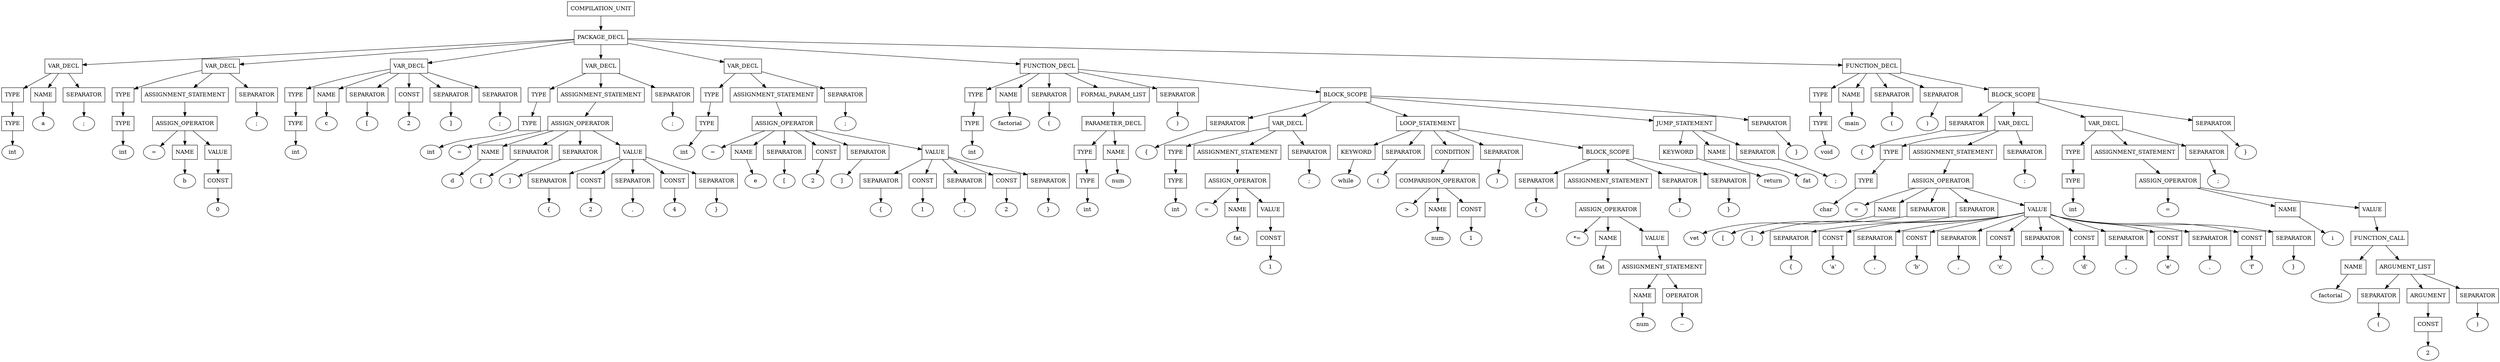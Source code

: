 digraph G {
	splines="TRUE";
	n_0 [label="COMPILATION_UNIT", shape="rectangle"]
	n_0 -> n_1
	n_1 [label="PACKAGE_DECL", shape="rectangle"]
	n_1 -> n_2
	n_2 [label="VAR_DECL", shape="rectangle"]
	n_2 -> n_9
	n_9 [label="TYPE", shape="rectangle"]
	n_9 -> n_38
	n_38 [label="TYPE", shape="rectangle"]
	n_38 -> n_74
	n_74 [label="int", shape="ellipse"]
	n_2 -> n_10
	n_10 [label="NAME", shape="rectangle"]
	n_10 -> n_39
	n_39 [label="a", shape="ellipse"]
	n_2 -> n_11
	n_11 [label="SEPARATOR", shape="rectangle"]
	n_11 -> n_40
	n_40 [label=";", shape="ellipse"]
	n_1 -> n_3
	n_3 [label="VAR_DECL", shape="rectangle"]
	n_3 -> n_12
	n_12 [label="TYPE", shape="rectangle"]
	n_12 -> n_41
	n_41 [label="TYPE", shape="rectangle"]
	n_41 -> n_75
	n_75 [label="int", shape="ellipse"]
	n_3 -> n_13
	n_13 [label="ASSIGNMENT_STATEMENT", shape="rectangle"]
	n_13 -> n_42
	n_42 [label="ASSIGN_OPERATOR", shape="rectangle"]
	n_42 -> n_76
	n_76 [label="=", shape="ellipse"]
	n_42 -> n_77
	n_77 [label="NAME", shape="rectangle"]
	n_77 -> n_118
	n_118 [label="b", shape="ellipse"]
	n_42 -> n_78
	n_78 [label="VALUE", shape="rectangle"]
	n_78 -> n_119
	n_119 [label="CONST", shape="rectangle"]
	n_119 -> n_159
	n_159 [label="0", shape="ellipse"]
	n_3 -> n_14
	n_14 [label="SEPARATOR", shape="rectangle"]
	n_14 -> n_43
	n_43 [label=";", shape="ellipse"]
	n_1 -> n_4
	n_4 [label="VAR_DECL", shape="rectangle"]
	n_4 -> n_15
	n_15 [label="TYPE", shape="rectangle"]
	n_15 -> n_44
	n_44 [label="TYPE", shape="rectangle"]
	n_44 -> n_79
	n_79 [label="int", shape="ellipse"]
	n_4 -> n_16
	n_16 [label="NAME", shape="rectangle"]
	n_16 -> n_45
	n_45 [label="c", shape="ellipse"]
	n_4 -> n_17
	n_17 [label="SEPARATOR", shape="rectangle"]
	n_17 -> n_46
	n_46 [label="[", shape="ellipse"]
	n_4 -> n_18
	n_18 [label="CONST", shape="rectangle"]
	n_18 -> n_47
	n_47 [label="2", shape="ellipse"]
	n_4 -> n_19
	n_19 [label="SEPARATOR", shape="rectangle"]
	n_19 -> n_48
	n_48 [label="]", shape="ellipse"]
	n_4 -> n_20
	n_20 [label="SEPARATOR", shape="rectangle"]
	n_20 -> n_49
	n_49 [label=";", shape="ellipse"]
	n_1 -> n_5
	n_5 [label="VAR_DECL", shape="rectangle"]
	n_5 -> n_21
	n_21 [label="TYPE", shape="rectangle"]
	n_21 -> n_50
	n_50 [label="TYPE", shape="rectangle"]
	n_50 -> n_80
	n_80 [label="int", shape="ellipse"]
	n_5 -> n_22
	n_22 [label="ASSIGNMENT_STATEMENT", shape="rectangle"]
	n_22 -> n_51
	n_51 [label="ASSIGN_OPERATOR", shape="rectangle"]
	n_51 -> n_81
	n_81 [label="=", shape="ellipse"]
	n_51 -> n_82
	n_82 [label="NAME", shape="rectangle"]
	n_82 -> n_120
	n_120 [label="d", shape="ellipse"]
	n_51 -> n_83
	n_83 [label="SEPARATOR", shape="rectangle"]
	n_83 -> n_121
	n_121 [label="[", shape="ellipse"]
	n_51 -> n_84
	n_84 [label="SEPARATOR", shape="rectangle"]
	n_84 -> n_122
	n_122 [label="]", shape="ellipse"]
	n_51 -> n_85
	n_85 [label="VALUE", shape="rectangle"]
	n_85 -> n_123
	n_123 [label="SEPARATOR", shape="rectangle"]
	n_123 -> n_160
	n_160 [label="{", shape="ellipse"]
	n_85 -> n_124
	n_124 [label="CONST", shape="rectangle"]
	n_124 -> n_161
	n_161 [label="2", shape="ellipse"]
	n_85 -> n_125
	n_125 [label="SEPARATOR", shape="rectangle"]
	n_125 -> n_162
	n_162 [label=",", shape="ellipse"]
	n_85 -> n_126
	n_126 [label="CONST", shape="rectangle"]
	n_126 -> n_163
	n_163 [label="4", shape="ellipse"]
	n_85 -> n_127
	n_127 [label="SEPARATOR", shape="rectangle"]
	n_127 -> n_164
	n_164 [label="}", shape="ellipse"]
	n_5 -> n_23
	n_23 [label="SEPARATOR", shape="rectangle"]
	n_23 -> n_52
	n_52 [label=";", shape="ellipse"]
	n_1 -> n_6
	n_6 [label="VAR_DECL", shape="rectangle"]
	n_6 -> n_24
	n_24 [label="TYPE", shape="rectangle"]
	n_24 -> n_53
	n_53 [label="TYPE", shape="rectangle"]
	n_53 -> n_86
	n_86 [label="int", shape="ellipse"]
	n_6 -> n_25
	n_25 [label="ASSIGNMENT_STATEMENT", shape="rectangle"]
	n_25 -> n_54
	n_54 [label="ASSIGN_OPERATOR", shape="rectangle"]
	n_54 -> n_87
	n_87 [label="=", shape="ellipse"]
	n_54 -> n_88
	n_88 [label="NAME", shape="rectangle"]
	n_88 -> n_128
	n_128 [label="e", shape="ellipse"]
	n_54 -> n_89
	n_89 [label="SEPARATOR", shape="rectangle"]
	n_89 -> n_129
	n_129 [label="[", shape="ellipse"]
	n_54 -> n_90
	n_90 [label="CONST", shape="rectangle"]
	n_90 -> n_130
	n_130 [label="2", shape="ellipse"]
	n_54 -> n_91
	n_91 [label="SEPARATOR", shape="rectangle"]
	n_91 -> n_131
	n_131 [label="]", shape="ellipse"]
	n_54 -> n_92
	n_92 [label="VALUE", shape="rectangle"]
	n_92 -> n_132
	n_132 [label="SEPARATOR", shape="rectangle"]
	n_132 -> n_165
	n_165 [label="{", shape="ellipse"]
	n_92 -> n_133
	n_133 [label="CONST", shape="rectangle"]
	n_133 -> n_166
	n_166 [label="1", shape="ellipse"]
	n_92 -> n_134
	n_134 [label="SEPARATOR", shape="rectangle"]
	n_134 -> n_167
	n_167 [label=",", shape="ellipse"]
	n_92 -> n_135
	n_135 [label="CONST", shape="rectangle"]
	n_135 -> n_168
	n_168 [label="2", shape="ellipse"]
	n_92 -> n_136
	n_136 [label="SEPARATOR", shape="rectangle"]
	n_136 -> n_169
	n_169 [label="}", shape="ellipse"]
	n_6 -> n_26
	n_26 [label="SEPARATOR", shape="rectangle"]
	n_26 -> n_55
	n_55 [label=";", shape="ellipse"]
	n_1 -> n_7
	n_7 [label="FUNCTION_DECL", shape="rectangle"]
	n_7 -> n_27
	n_27 [label="TYPE", shape="rectangle"]
	n_27 -> n_56
	n_56 [label="TYPE", shape="rectangle"]
	n_56 -> n_93
	n_93 [label="int", shape="ellipse"]
	n_7 -> n_28
	n_28 [label="NAME", shape="rectangle"]
	n_28 -> n_57
	n_57 [label="factorial", shape="ellipse"]
	n_7 -> n_29
	n_29 [label="SEPARATOR", shape="rectangle"]
	n_29 -> n_58
	n_58 [label="(", shape="ellipse"]
	n_7 -> n_30
	n_30 [label="FORMAL_PARAM_LIST", shape="rectangle"]
	n_30 -> n_59
	n_59 [label="PARAMETER_DECL", shape="rectangle"]
	n_59 -> n_94
	n_94 [label="TYPE", shape="rectangle"]
	n_94 -> n_137
	n_137 [label="TYPE", shape="rectangle"]
	n_137 -> n_170
	n_170 [label="int", shape="ellipse"]
	n_59 -> n_95
	n_95 [label="NAME", shape="rectangle"]
	n_95 -> n_138
	n_138 [label="num", shape="ellipse"]
	n_7 -> n_31
	n_31 [label="SEPARATOR", shape="rectangle"]
	n_31 -> n_60
	n_60 [label=")", shape="ellipse"]
	n_7 -> n_32
	n_32 [label="BLOCK_SCOPE", shape="rectangle"]
	n_32 -> n_61
	n_61 [label="SEPARATOR", shape="rectangle"]
	n_61 -> n_96
	n_96 [label="{", shape="ellipse"]
	n_32 -> n_62
	n_62 [label="VAR_DECL", shape="rectangle"]
	n_62 -> n_97
	n_97 [label="TYPE", shape="rectangle"]
	n_97 -> n_139
	n_139 [label="TYPE", shape="rectangle"]
	n_139 -> n_171
	n_171 [label="int", shape="ellipse"]
	n_62 -> n_98
	n_98 [label="ASSIGNMENT_STATEMENT", shape="rectangle"]
	n_98 -> n_140
	n_140 [label="ASSIGN_OPERATOR", shape="rectangle"]
	n_140 -> n_172
	n_172 [label="=", shape="ellipse"]
	n_140 -> n_173
	n_173 [label="NAME", shape="rectangle"]
	n_173 -> n_192
	n_192 [label="fat", shape="ellipse"]
	n_140 -> n_174
	n_174 [label="VALUE", shape="rectangle"]
	n_174 -> n_193
	n_193 [label="CONST", shape="rectangle"]
	n_193 -> n_217
	n_217 [label="1", shape="ellipse"]
	n_62 -> n_99
	n_99 [label="SEPARATOR", shape="rectangle"]
	n_99 -> n_141
	n_141 [label=";", shape="ellipse"]
	n_32 -> n_63
	n_63 [label="LOOP_STATEMENT", shape="rectangle"]
	n_63 -> n_100
	n_100 [label="KEYWORD", shape="rectangle"]
	n_100 -> n_142
	n_142 [label="while", shape="ellipse"]
	n_63 -> n_101
	n_101 [label="SEPARATOR", shape="rectangle"]
	n_101 -> n_143
	n_143 [label="(", shape="ellipse"]
	n_63 -> n_102
	n_102 [label="CONDITION", shape="rectangle"]
	n_102 -> n_144
	n_144 [label="COMPARISON_OPERATOR", shape="rectangle"]
	n_144 -> n_175
	n_175 [label=">", shape="ellipse"]
	n_144 -> n_176
	n_176 [label="NAME", shape="rectangle"]
	n_176 -> n_194
	n_194 [label="num", shape="ellipse"]
	n_144 -> n_177
	n_177 [label="CONST", shape="rectangle"]
	n_177 -> n_195
	n_195 [label="1", shape="ellipse"]
	n_63 -> n_103
	n_103 [label="SEPARATOR", shape="rectangle"]
	n_103 -> n_145
	n_145 [label=")", shape="ellipse"]
	n_63 -> n_104
	n_104 [label="BLOCK_SCOPE", shape="rectangle"]
	n_104 -> n_146
	n_146 [label="SEPARATOR", shape="rectangle"]
	n_146 -> n_178
	n_178 [label="{", shape="ellipse"]
	n_104 -> n_147
	n_147 [label="ASSIGNMENT_STATEMENT", shape="rectangle"]
	n_147 -> n_179
	n_179 [label="ASSIGN_OPERATOR", shape="rectangle"]
	n_179 -> n_196
	n_196 [label="*=", shape="ellipse"]
	n_179 -> n_197
	n_197 [label="NAME", shape="rectangle"]
	n_197 -> n_218
	n_218 [label="fat", shape="ellipse"]
	n_179 -> n_198
	n_198 [label="VALUE", shape="rectangle"]
	n_198 -> n_219
	n_219 [label="ASSIGNMENT_STATEMENT", shape="rectangle"]
	n_219 -> n_235
	n_235 [label="NAME", shape="rectangle"]
	n_235 -> n_241
	n_241 [label="num", shape="ellipse"]
	n_219 -> n_236
	n_236 [label="OPERATOR", shape="rectangle"]
	n_236 -> n_242
	n_242 [label="--", shape="ellipse"]
	n_104 -> n_148
	n_148 [label="SEPARATOR", shape="rectangle"]
	n_148 -> n_180
	n_180 [label=";", shape="ellipse"]
	n_104 -> n_149
	n_149 [label="SEPARATOR", shape="rectangle"]
	n_149 -> n_181
	n_181 [label="}", shape="ellipse"]
	n_32 -> n_64
	n_64 [label="JUMP_STATEMENT", shape="rectangle"]
	n_64 -> n_105
	n_105 [label="KEYWORD", shape="rectangle"]
	n_105 -> n_150
	n_150 [label="return", shape="ellipse"]
	n_64 -> n_106
	n_106 [label="NAME", shape="rectangle"]
	n_106 -> n_151
	n_151 [label="fat", shape="ellipse"]
	n_64 -> n_107
	n_107 [label="SEPARATOR", shape="rectangle"]
	n_107 -> n_152
	n_152 [label=";", shape="ellipse"]
	n_32 -> n_65
	n_65 [label="SEPARATOR", shape="rectangle"]
	n_65 -> n_108
	n_108 [label="}", shape="ellipse"]
	n_1 -> n_8
	n_8 [label="FUNCTION_DECL", shape="rectangle"]
	n_8 -> n_33
	n_33 [label="TYPE", shape="rectangle"]
	n_33 -> n_66
	n_66 [label="TYPE", shape="rectangle"]
	n_66 -> n_109
	n_109 [label="void", shape="ellipse"]
	n_8 -> n_34
	n_34 [label="NAME", shape="rectangle"]
	n_34 -> n_67
	n_67 [label="main", shape="ellipse"]
	n_8 -> n_35
	n_35 [label="SEPARATOR", shape="rectangle"]
	n_35 -> n_68
	n_68 [label="(", shape="ellipse"]
	n_8 -> n_36
	n_36 [label="SEPARATOR", shape="rectangle"]
	n_36 -> n_69
	n_69 [label=")", shape="ellipse"]
	n_8 -> n_37
	n_37 [label="BLOCK_SCOPE", shape="rectangle"]
	n_37 -> n_70
	n_70 [label="SEPARATOR", shape="rectangle"]
	n_70 -> n_110
	n_110 [label="{", shape="ellipse"]
	n_37 -> n_71
	n_71 [label="VAR_DECL", shape="rectangle"]
	n_71 -> n_111
	n_111 [label="TYPE", shape="rectangle"]
	n_111 -> n_153
	n_153 [label="TYPE", shape="rectangle"]
	n_153 -> n_182
	n_182 [label="char", shape="ellipse"]
	n_71 -> n_112
	n_112 [label="ASSIGNMENT_STATEMENT", shape="rectangle"]
	n_112 -> n_154
	n_154 [label="ASSIGN_OPERATOR", shape="rectangle"]
	n_154 -> n_183
	n_183 [label="=", shape="ellipse"]
	n_154 -> n_184
	n_184 [label="NAME", shape="rectangle"]
	n_184 -> n_199
	n_199 [label="vet", shape="ellipse"]
	n_154 -> n_185
	n_185 [label="SEPARATOR", shape="rectangle"]
	n_185 -> n_200
	n_200 [label="[", shape="ellipse"]
	n_154 -> n_186
	n_186 [label="SEPARATOR", shape="rectangle"]
	n_186 -> n_201
	n_201 [label="]", shape="ellipse"]
	n_154 -> n_187
	n_187 [label="VALUE", shape="rectangle"]
	n_187 -> n_202
	n_202 [label="SEPARATOR", shape="rectangle"]
	n_202 -> n_220
	n_220 [label="{", shape="ellipse"]
	n_187 -> n_203
	n_203 [label="CONST", shape="rectangle"]
	n_203 -> n_221
	n_221 [label="'a'", shape="ellipse"]
	n_187 -> n_204
	n_204 [label="SEPARATOR", shape="rectangle"]
	n_204 -> n_222
	n_222 [label=",", shape="ellipse"]
	n_187 -> n_205
	n_205 [label="CONST", shape="rectangle"]
	n_205 -> n_223
	n_223 [label="'b'", shape="ellipse"]
	n_187 -> n_206
	n_206 [label="SEPARATOR", shape="rectangle"]
	n_206 -> n_224
	n_224 [label=",", shape="ellipse"]
	n_187 -> n_207
	n_207 [label="CONST", shape="rectangle"]
	n_207 -> n_225
	n_225 [label="'c'", shape="ellipse"]
	n_187 -> n_208
	n_208 [label="SEPARATOR", shape="rectangle"]
	n_208 -> n_226
	n_226 [label=",", shape="ellipse"]
	n_187 -> n_209
	n_209 [label="CONST", shape="rectangle"]
	n_209 -> n_227
	n_227 [label="'d'", shape="ellipse"]
	n_187 -> n_210
	n_210 [label="SEPARATOR", shape="rectangle"]
	n_210 -> n_228
	n_228 [label=",", shape="ellipse"]
	n_187 -> n_211
	n_211 [label="CONST", shape="rectangle"]
	n_211 -> n_229
	n_229 [label="'e'", shape="ellipse"]
	n_187 -> n_212
	n_212 [label="SEPARATOR", shape="rectangle"]
	n_212 -> n_230
	n_230 [label=",", shape="ellipse"]
	n_187 -> n_213
	n_213 [label="CONST", shape="rectangle"]
	n_213 -> n_231
	n_231 [label="'f'", shape="ellipse"]
	n_187 -> n_214
	n_214 [label="SEPARATOR", shape="rectangle"]
	n_214 -> n_232
	n_232 [label="}", shape="ellipse"]
	n_71 -> n_113
	n_113 [label="SEPARATOR", shape="rectangle"]
	n_113 -> n_155
	n_155 [label=";", shape="ellipse"]
	n_37 -> n_72
	n_72 [label="VAR_DECL", shape="rectangle"]
	n_72 -> n_114
	n_114 [label="TYPE", shape="rectangle"]
	n_114 -> n_156
	n_156 [label="TYPE", shape="rectangle"]
	n_156 -> n_188
	n_188 [label="int", shape="ellipse"]
	n_72 -> n_115
	n_115 [label="ASSIGNMENT_STATEMENT", shape="rectangle"]
	n_115 -> n_157
	n_157 [label="ASSIGN_OPERATOR", shape="rectangle"]
	n_157 -> n_189
	n_189 [label="=", shape="ellipse"]
	n_157 -> n_190
	n_190 [label="NAME", shape="rectangle"]
	n_190 -> n_215
	n_215 [label="i", shape="ellipse"]
	n_157 -> n_191
	n_191 [label="VALUE", shape="rectangle"]
	n_191 -> n_216
	n_216 [label="FUNCTION_CALL", shape="rectangle"]
	n_216 -> n_233
	n_233 [label="NAME", shape="rectangle"]
	n_233 -> n_237
	n_237 [label="factorial", shape="ellipse"]
	n_216 -> n_234
	n_234 [label="ARGUMENT_LIST", shape="rectangle"]
	n_234 -> n_238
	n_238 [label="SEPARATOR", shape="rectangle"]
	n_238 -> n_243
	n_243 [label="(", shape="ellipse"]
	n_234 -> n_239
	n_239 [label="ARGUMENT", shape="rectangle"]
	n_239 -> n_244
	n_244 [label="CONST", shape="rectangle"]
	n_244 -> n_246
	n_246 [label="2", shape="ellipse"]
	n_234 -> n_240
	n_240 [label="SEPARATOR", shape="rectangle"]
	n_240 -> n_245
	n_245 [label=")", shape="ellipse"]
	n_72 -> n_116
	n_116 [label="SEPARATOR", shape="rectangle"]
	n_116 -> n_158
	n_158 [label=";", shape="ellipse"]
	n_37 -> n_73
	n_73 [label="SEPARATOR", shape="rectangle"]
	n_73 -> n_117
	n_117 [label="}", shape="ellipse"]
}